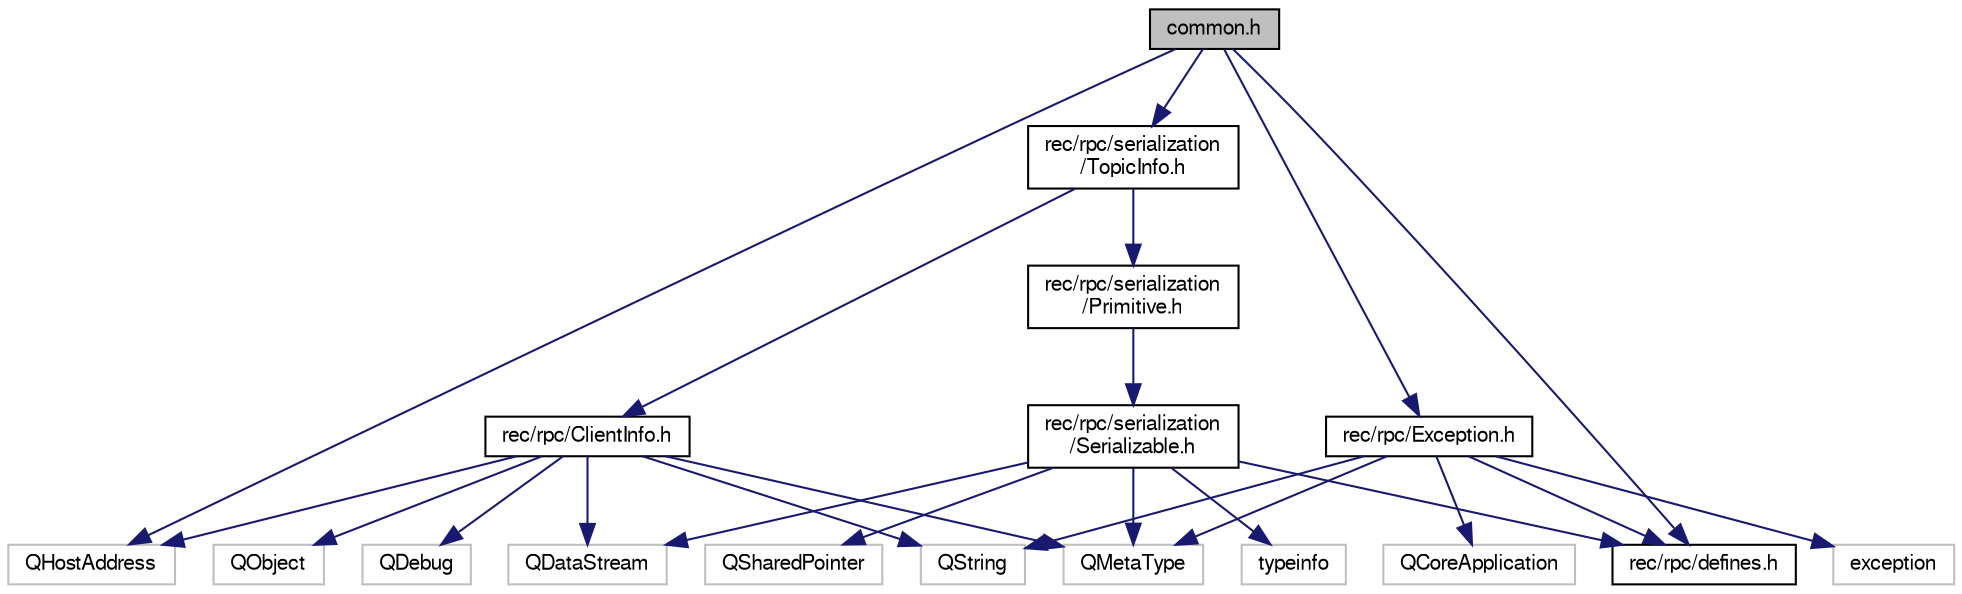 digraph "common.h"
{
  edge [fontname="FreeSans",fontsize="10",labelfontname="FreeSans",labelfontsize="10"];
  node [fontname="FreeSans",fontsize="10",shape=record];
  Node1 [label="common.h",height=0.2,width=0.4,color="black", fillcolor="grey75", style="filled", fontcolor="black"];
  Node1 -> Node2 [color="midnightblue",fontsize="10",style="solid",fontname="FreeSans"];
  Node2 [label="rec/rpc/serialization\l/TopicInfo.h",height=0.2,width=0.4,color="black", fillcolor="white", style="filled",URL="$a00032.html"];
  Node2 -> Node3 [color="midnightblue",fontsize="10",style="solid",fontname="FreeSans"];
  Node3 [label="rec/rpc/serialization\l/Primitive.h",height=0.2,width=0.4,color="black", fillcolor="white", style="filled",URL="$a00027.html"];
  Node3 -> Node4 [color="midnightblue",fontsize="10",style="solid",fontname="FreeSans"];
  Node4 [label="rec/rpc/serialization\l/Serializable.h",height=0.2,width=0.4,color="black", fillcolor="white", style="filled",URL="$a00029.html"];
  Node4 -> Node5 [color="midnightblue",fontsize="10",style="solid",fontname="FreeSans"];
  Node5 [label="QSharedPointer",height=0.2,width=0.4,color="grey75", fillcolor="white", style="filled"];
  Node4 -> Node6 [color="midnightblue",fontsize="10",style="solid",fontname="FreeSans"];
  Node6 [label="QDataStream",height=0.2,width=0.4,color="grey75", fillcolor="white", style="filled"];
  Node4 -> Node7 [color="midnightblue",fontsize="10",style="solid",fontname="FreeSans"];
  Node7 [label="QMetaType",height=0.2,width=0.4,color="grey75", fillcolor="white", style="filled"];
  Node4 -> Node8 [color="midnightblue",fontsize="10",style="solid",fontname="FreeSans"];
  Node8 [label="typeinfo",height=0.2,width=0.4,color="grey75", fillcolor="white", style="filled"];
  Node4 -> Node9 [color="midnightblue",fontsize="10",style="solid",fontname="FreeSans"];
  Node9 [label="rec/rpc/defines.h",height=0.2,width=0.4,color="black", fillcolor="white", style="filled",URL="$a00022.html"];
  Node2 -> Node10 [color="midnightblue",fontsize="10",style="solid",fontname="FreeSans"];
  Node10 [label="rec/rpc/ClientInfo.h",height=0.2,width=0.4,color="black", fillcolor="white", style="filled",URL="$a00019.html"];
  Node10 -> Node11 [color="midnightblue",fontsize="10",style="solid",fontname="FreeSans"];
  Node11 [label="QObject",height=0.2,width=0.4,color="grey75", fillcolor="white", style="filled"];
  Node10 -> Node12 [color="midnightblue",fontsize="10",style="solid",fontname="FreeSans"];
  Node12 [label="QHostAddress",height=0.2,width=0.4,color="grey75", fillcolor="white", style="filled"];
  Node10 -> Node13 [color="midnightblue",fontsize="10",style="solid",fontname="FreeSans"];
  Node13 [label="QString",height=0.2,width=0.4,color="grey75", fillcolor="white", style="filled"];
  Node10 -> Node6 [color="midnightblue",fontsize="10",style="solid",fontname="FreeSans"];
  Node10 -> Node7 [color="midnightblue",fontsize="10",style="solid",fontname="FreeSans"];
  Node10 -> Node14 [color="midnightblue",fontsize="10",style="solid",fontname="FreeSans"];
  Node14 [label="QDebug",height=0.2,width=0.4,color="grey75", fillcolor="white", style="filled"];
  Node1 -> Node15 [color="midnightblue",fontsize="10",style="solid",fontname="FreeSans"];
  Node15 [label="rec/rpc/Exception.h",height=0.2,width=0.4,color="black", fillcolor="white", style="filled",URL="$a00023.html"];
  Node15 -> Node9 [color="midnightblue",fontsize="10",style="solid",fontname="FreeSans"];
  Node15 -> Node16 [color="midnightblue",fontsize="10",style="solid",fontname="FreeSans"];
  Node16 [label="QCoreApplication",height=0.2,width=0.4,color="grey75", fillcolor="white", style="filled"];
  Node15 -> Node13 [color="midnightblue",fontsize="10",style="solid",fontname="FreeSans"];
  Node15 -> Node7 [color="midnightblue",fontsize="10",style="solid",fontname="FreeSans"];
  Node15 -> Node17 [color="midnightblue",fontsize="10",style="solid",fontname="FreeSans"];
  Node17 [label="exception",height=0.2,width=0.4,color="grey75", fillcolor="white", style="filled"];
  Node1 -> Node9 [color="midnightblue",fontsize="10",style="solid",fontname="FreeSans"];
  Node1 -> Node12 [color="midnightblue",fontsize="10",style="solid",fontname="FreeSans"];
}

